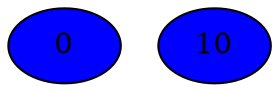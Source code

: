 strict graph {
0[label="0" style=filled fillcolor="blue1"];
10[label="10" style=filled fillcolor="blue1"];
}